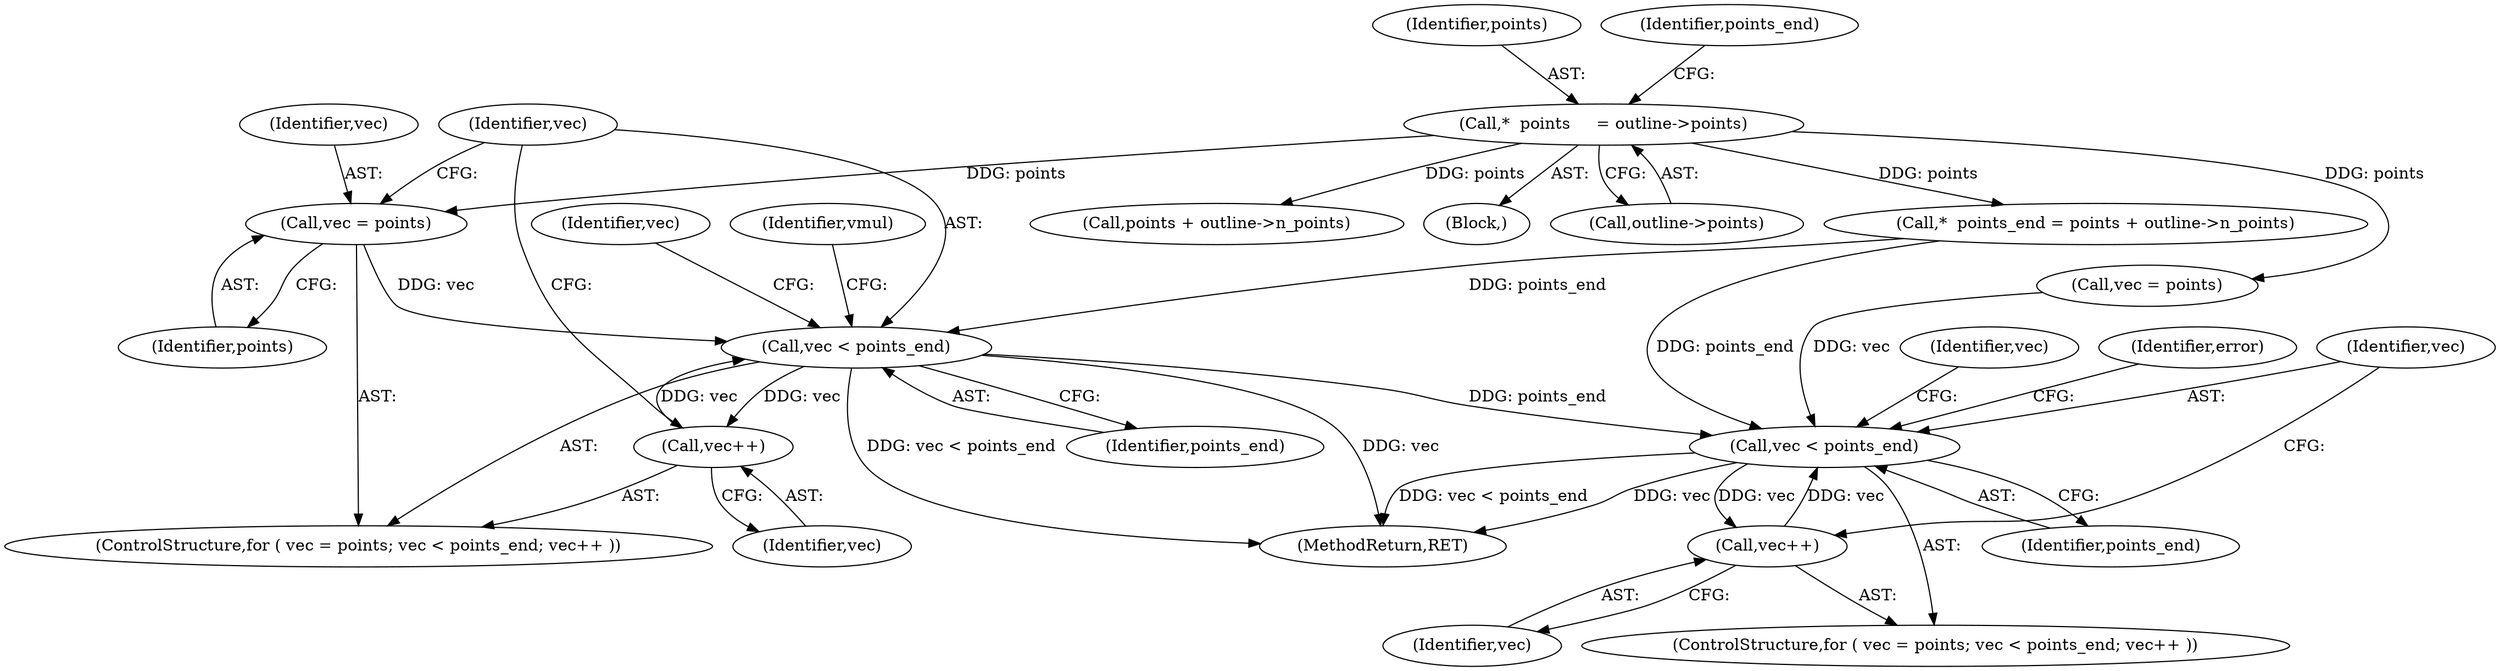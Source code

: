 digraph "0_savannah_79972af4f0485a11dcb19551356c45245749fc5b@pointer" {
"1000473" [label="(Call,vec = points)"];
"1000456" [label="(Call,*  points     = outline->points)"];
"1000476" [label="(Call,vec < points_end)"];
"1000479" [label="(Call,vec++)"];
"1000492" [label="(Call,vec < points_end)"];
"1000495" [label="(Call,vec++)"];
"1000457" [label="(Identifier,points)"];
"1000458" [label="(Call,outline->points)"];
"1000464" [label="(Call,points + outline->n_points)"];
"1000479" [label="(Call,vec++)"];
"1000609" [label="(MethodReturn,RET)"];
"1000499" [label="(Identifier,vec)"];
"1000489" [label="(Call,vec = points)"];
"1000496" [label="(Identifier,vec)"];
"1000475" [label="(Identifier,points)"];
"1000483" [label="(Identifier,vec)"];
"1000472" [label="(ControlStructure,for ( vec = points; vec < points_end; vec++ ))"];
"1000503" [label="(Identifier,error)"];
"1000463" [label="(Identifier,points_end)"];
"1000477" [label="(Identifier,vec)"];
"1000493" [label="(Identifier,vec)"];
"1000476" [label="(Call,vec < points_end)"];
"1000454" [label="(Block,)"];
"1000473" [label="(Call,vec = points)"];
"1000494" [label="(Identifier,points_end)"];
"1000478" [label="(Identifier,points_end)"];
"1000462" [label="(Call,*  points_end = points + outline->n_points)"];
"1000487" [label="(Identifier,vmul)"];
"1000456" [label="(Call,*  points     = outline->points)"];
"1000492" [label="(Call,vec < points_end)"];
"1000495" [label="(Call,vec++)"];
"1000480" [label="(Identifier,vec)"];
"1000474" [label="(Identifier,vec)"];
"1000488" [label="(ControlStructure,for ( vec = points; vec < points_end; vec++ ))"];
"1000473" -> "1000472"  [label="AST: "];
"1000473" -> "1000475"  [label="CFG: "];
"1000474" -> "1000473"  [label="AST: "];
"1000475" -> "1000473"  [label="AST: "];
"1000477" -> "1000473"  [label="CFG: "];
"1000456" -> "1000473"  [label="DDG: points"];
"1000473" -> "1000476"  [label="DDG: vec"];
"1000456" -> "1000454"  [label="AST: "];
"1000456" -> "1000458"  [label="CFG: "];
"1000457" -> "1000456"  [label="AST: "];
"1000458" -> "1000456"  [label="AST: "];
"1000463" -> "1000456"  [label="CFG: "];
"1000456" -> "1000462"  [label="DDG: points"];
"1000456" -> "1000464"  [label="DDG: points"];
"1000456" -> "1000489"  [label="DDG: points"];
"1000476" -> "1000472"  [label="AST: "];
"1000476" -> "1000478"  [label="CFG: "];
"1000477" -> "1000476"  [label="AST: "];
"1000478" -> "1000476"  [label="AST: "];
"1000483" -> "1000476"  [label="CFG: "];
"1000487" -> "1000476"  [label="CFG: "];
"1000476" -> "1000609"  [label="DDG: vec < points_end"];
"1000476" -> "1000609"  [label="DDG: vec"];
"1000479" -> "1000476"  [label="DDG: vec"];
"1000462" -> "1000476"  [label="DDG: points_end"];
"1000476" -> "1000479"  [label="DDG: vec"];
"1000476" -> "1000492"  [label="DDG: points_end"];
"1000479" -> "1000472"  [label="AST: "];
"1000479" -> "1000480"  [label="CFG: "];
"1000480" -> "1000479"  [label="AST: "];
"1000477" -> "1000479"  [label="CFG: "];
"1000492" -> "1000488"  [label="AST: "];
"1000492" -> "1000494"  [label="CFG: "];
"1000493" -> "1000492"  [label="AST: "];
"1000494" -> "1000492"  [label="AST: "];
"1000499" -> "1000492"  [label="CFG: "];
"1000503" -> "1000492"  [label="CFG: "];
"1000492" -> "1000609"  [label="DDG: vec"];
"1000492" -> "1000609"  [label="DDG: vec < points_end"];
"1000495" -> "1000492"  [label="DDG: vec"];
"1000489" -> "1000492"  [label="DDG: vec"];
"1000462" -> "1000492"  [label="DDG: points_end"];
"1000492" -> "1000495"  [label="DDG: vec"];
"1000495" -> "1000488"  [label="AST: "];
"1000495" -> "1000496"  [label="CFG: "];
"1000496" -> "1000495"  [label="AST: "];
"1000493" -> "1000495"  [label="CFG: "];
}
